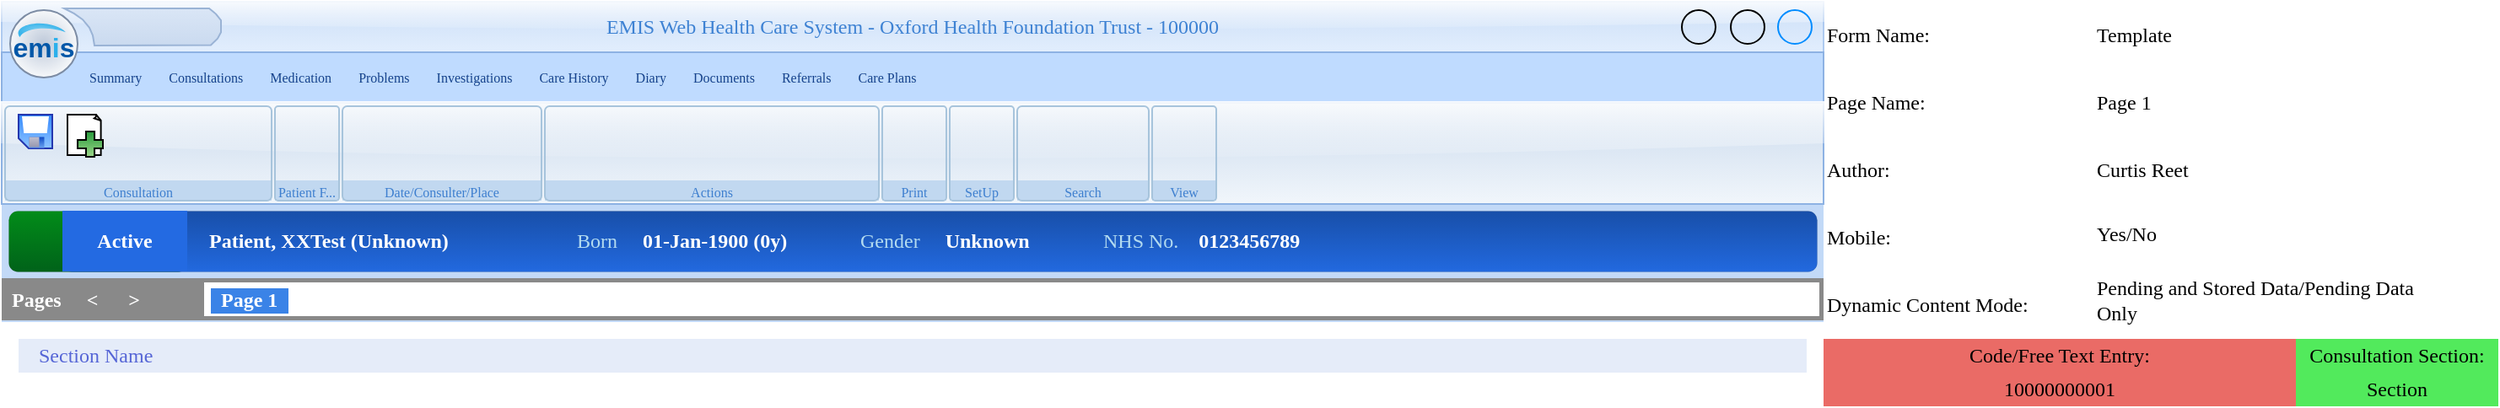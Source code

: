 <mxfile version="24.2.5" type="github">
  <diagram name="Page 1" id="IdJF57ZcMdkUgBLRM6Qn">
    <mxGraphModel dx="1434" dy="784" grid="1" gridSize="40" guides="1" tooltips="1" connect="0" arrows="0" fold="1" page="1" pageScale="1" pageWidth="1920" pageHeight="5000" background="none" math="0" shadow="0">
      <root>
        <object label="" formName="Template" author="Curtis Reet" mobile="Yes/No" dynamicContentMode="Pending and Stored Data/Pending Data Only" id="0">
          <mxCell />
        </object>
        <mxCell id="1" parent="0" />
        <object label="" tooltip="&lt;b&gt;fieldType:&lt;/b&gt; %fieldType%" placeholders="1" fieldType="FormMaster" id="MeSqUqDjV39xURzECte_-1">
          <mxCell style="fontFamily=Tahoma;group;movable=0;resizable=0;rotatable=1;deletable=1;editable=1;locked=0;connectable=1;recursiveResize=0;" parent="1" vertex="1" connectable="0">
            <mxGeometry width="1440" height="200" as="geometry" />
          </mxCell>
        </object>
        <object label="" tooltip="&lt;b&gt;fieldType:&lt;/b&gt; %fieldType%" placeholders="1" id="TwPZSNBdaBiCKJOaZcf1-34">
          <mxCell style="fontFamily=Tahoma;rounded=0;whiteSpace=wrap;html=1;fillColor=#c2d9f7;strokeColor=none;movable=0;resizable=0;rotatable=0;deletable=0;editable=0;locked=1;connectable=0;" parent="MeSqUqDjV39xURzECte_-1" vertex="1">
            <mxGeometry width="1080" height="190" as="geometry" />
          </mxCell>
        </object>
        <object label="EMIS Web Health Care System - Oxford Health Foundation Trust - 100000" tooltip="&lt;b&gt;fieldType:&lt;/b&gt; %fieldType%" placeholders="1" id="TwPZSNBdaBiCKJOaZcf1-2">
          <mxCell style="fontFamily=Tahoma;rounded=0;whiteSpace=wrap;html=1;gradientColor=#E2EEFD;fillColor=#CBDEF7;strokeColor=#aecaf0;fontColor=#3e82d3;glass=1;movable=0;resizable=0;rotatable=0;deletable=0;editable=0;locked=1;connectable=0;" parent="MeSqUqDjV39xURzECte_-1" vertex="1">
            <mxGeometry width="1080" height="30" as="geometry" />
          </mxCell>
        </object>
        <object label="&lt;font style=&quot;font-size: 8px;&quot;&gt;Summary&lt;span style=&quot;font-size: 8px;&quot;&gt;&lt;span style=&quot;font-size: 8px;&quot;&gt;&amp;nbsp;&amp;nbsp;&amp;nbsp;&amp;nbsp;&lt;/span&gt;&lt;/span&gt;&lt;span style=&quot;font-size: 8px;&quot;&gt;&lt;span style=&quot;font-size: 8px;&quot;&gt;&amp;nbsp;&amp;nbsp;&amp;nbsp;&amp;nbsp;&lt;/span&gt;&lt;/span&gt;Consultations&lt;span style=&quot;font-size: 8px;&quot;&gt;&lt;span style=&quot;font-size: 8px;&quot;&gt;&amp;nbsp;&amp;nbsp;&amp;nbsp;&amp;nbsp;&lt;/span&gt;&lt;/span&gt;&lt;span style=&quot;font-size: 8px;&quot;&gt;&lt;span style=&quot;font-size: 8px;&quot;&gt;&amp;nbsp;&amp;nbsp;&amp;nbsp;&amp;nbsp;&lt;/span&gt;&lt;/span&gt;Medication&lt;span style=&quot;font-size: 8px;&quot;&gt;&amp;nbsp;&amp;nbsp;&amp;nbsp;&amp;nbsp;&lt;/span&gt;&lt;span style=&quot;border-color: var(--border-color); font-size: 8px;&quot;&gt;&lt;span style=&quot;font-size: 8px;&quot;&gt;&amp;nbsp;&amp;nbsp;&amp;nbsp;&amp;nbsp;&lt;/span&gt;&lt;/span&gt;Problems&lt;span style=&quot;font-size: 8px;&quot;&gt;&amp;nbsp;&amp;nbsp;&amp;nbsp;&amp;nbsp;&lt;/span&gt;&lt;span style=&quot;border-color: var(--border-color); font-size: 8px;&quot;&gt;&lt;span style=&quot;font-size: 8px;&quot;&gt;&amp;nbsp;&amp;nbsp;&amp;nbsp;&amp;nbsp;&lt;/span&gt;&lt;/span&gt;Investigations&lt;span style=&quot;font-size: 8px;&quot;&gt;&amp;nbsp;&amp;nbsp;&amp;nbsp;&amp;nbsp;&lt;/span&gt;&lt;span style=&quot;border-color: var(--border-color); font-size: 8px;&quot;&gt;&lt;span style=&quot;font-size: 8px;&quot;&gt;&amp;nbsp;&amp;nbsp;&amp;nbsp;&amp;nbsp;&lt;/span&gt;&lt;/span&gt;Care History&lt;span style=&quot;font-size: 8px;&quot;&gt;&amp;nbsp;&amp;nbsp;&amp;nbsp;&amp;nbsp;&lt;/span&gt;&lt;span style=&quot;border-color: var(--border-color); font-size: 8px;&quot;&gt;&lt;span style=&quot;font-size: 8px;&quot;&gt;&amp;nbsp;&amp;nbsp;&amp;nbsp;&amp;nbsp;&lt;/span&gt;&lt;/span&gt;Diary&lt;span style=&quot;font-size: 8px;&quot;&gt;&amp;nbsp;&amp;nbsp;&amp;nbsp;&amp;nbsp;&lt;/span&gt;&lt;span style=&quot;border-color: var(--border-color); font-size: 8px;&quot;&gt;&lt;span style=&quot;font-size: 8px;&quot;&gt;&amp;nbsp;&amp;nbsp;&amp;nbsp;&amp;nbsp;&lt;/span&gt;&lt;/span&gt;Documents&lt;span style=&quot;font-size: 8px;&quot;&gt;&amp;nbsp;&amp;nbsp;&amp;nbsp;&amp;nbsp;&lt;/span&gt;&lt;span style=&quot;border-color: var(--border-color); font-size: 8px;&quot;&gt;&lt;span style=&quot;font-size: 8px;&quot;&gt;&amp;nbsp;&amp;nbsp;&amp;nbsp;&amp;nbsp;&lt;/span&gt;&lt;/span&gt;Referrals&lt;span style=&quot;white-space: pre; font-size: 8px;&quot;&gt;&amp;nbsp;&amp;nbsp;&amp;nbsp;&amp;nbsp;&lt;/span&gt;&lt;span style=&quot;border-color: var(--border-color); font-size: 8px;&quot;&gt;&lt;span style=&quot;white-space: pre; font-size: 8px;&quot;&gt;&amp;nbsp;&amp;nbsp;&amp;nbsp;&amp;nbsp;&lt;/span&gt;&lt;/span&gt;Care Plans&lt;/font&gt;" tooltip="&lt;b&gt;fieldType:&lt;/b&gt; %fieldType%" placeholders="1" id="TwPZSNBdaBiCKJOaZcf1-3">
          <mxCell style="fontFamily=Tahoma;rounded=0;whiteSpace=wrap;html=1;align=left;spacingRight=9;spacingLeft=50;fontSize=8;fillColor=#bfdbff;strokeColor=#8db2e3;fontColor=#15428b;movable=0;resizable=0;rotatable=0;deletable=0;editable=0;locked=1;connectable=0;" parent="MeSqUqDjV39xURzECte_-1" vertex="1">
            <mxGeometry y="30" width="1080" height="30" as="geometry" />
          </mxCell>
        </object>
        <object label="" tooltip="&lt;b&gt;fieldType:&lt;/b&gt; %fieldType%" placeholders="1" id="TwPZSNBdaBiCKJOaZcf1-4">
          <mxCell style="fontFamily=Tahoma;ellipse;whiteSpace=wrap;html=1;gradientColor=#f6f8fa;gradientDirection=radial;fillColor=#bdc8d9;strokeColor=#7c8ca4;movable=0;resizable=0;rotatable=0;deletable=0;editable=0;locked=1;connectable=0;" parent="MeSqUqDjV39xURzECte_-1" vertex="1">
            <mxGeometry x="5" y="5" width="40" height="40" as="geometry" />
          </mxCell>
        </object>
        <object label="" tooltip="&lt;b&gt;fieldType:&lt;/b&gt; %fieldType%" placeholders="1" id="TwPZSNBdaBiCKJOaZcf1-6">
          <mxCell style="fontFamily=Tahoma;verticalLabelPosition=bottom;verticalAlign=top;html=1;shape=mxgraph.basic.polygon;polyCoords=[[0.9,0.15],[0.93,0.32],[0.93,0.45],[0.93,0.64],[0.91,0.81],[0.87,0.99],[0.87,0.99],[0.18,1],[0.17,0.73],[0.15,0.52],[0.11,0.3],[0.06,0.14],[0,0],[0.86,0]];polyline=0;strokeColor=#9ab3d5;gradientColor=#cadaef;fillColor=#dae6f6;movable=0;resizable=0;rotatable=0;deletable=0;editable=0;locked=1;connectable=0;" parent="MeSqUqDjV39xURzECte_-1" vertex="1">
            <mxGeometry x="37" y="4" width="100" height="22" as="geometry" />
          </mxCell>
        </object>
        <object label="" tooltip="&lt;b&gt;fieldType:&lt;/b&gt; %fieldType%" placeholders="1" id="TwPZSNBdaBiCKJOaZcf1-1">
          <mxCell style="fontFamily=Tahoma;ellipse;whiteSpace=wrap;html=1;fillColor=none;strokeColor=#008cff;movable=0;resizable=0;rotatable=0;deletable=0;editable=0;locked=1;connectable=0;" parent="MeSqUqDjV39xURzECte_-1" vertex="1">
            <mxGeometry x="1053" y="5" width="20" height="20" as="geometry" />
          </mxCell>
        </object>
        <object label="" tooltip="&lt;b&gt;fieldType:&lt;/b&gt; %fieldType%" placeholders="1" id="TwPZSNBdaBiCKJOaZcf1-7">
          <mxCell style="fontFamily=Tahoma;ellipse;whiteSpace=wrap;html=1;fillColor=none;movable=0;resizable=0;rotatable=0;deletable=0;editable=0;locked=1;connectable=0;" parent="MeSqUqDjV39xURzECte_-1" vertex="1">
            <mxGeometry x="1025" y="5" width="20" height="20" as="geometry" />
          </mxCell>
        </object>
        <object label="" tooltip="&lt;b&gt;fieldType:&lt;/b&gt; %fieldType%" placeholders="1" id="TwPZSNBdaBiCKJOaZcf1-8">
          <mxCell style="fontFamily=Tahoma;ellipse;whiteSpace=wrap;html=1;fillColor=none;movable=0;resizable=0;rotatable=0;deletable=0;editable=0;locked=1;connectable=0;" parent="MeSqUqDjV39xURzECte_-1" vertex="1">
            <mxGeometry x="996" y="5" width="20" height="20" as="geometry" />
          </mxCell>
        </object>
        <object label="" tooltip="&lt;b&gt;fieldType:&lt;/b&gt; %fieldType%" placeholders="1" id="TwPZSNBdaBiCKJOaZcf1-10">
          <mxCell style="fontFamily=Tahoma;rounded=0;whiteSpace=wrap;html=1;gradientColor=#f1f6fb;fillColor=#cadaed;strokeColor=#8db2e3;shadow=0;glass=1;movable=0;resizable=0;rotatable=0;deletable=0;editable=0;locked=1;connectable=0;" parent="MeSqUqDjV39xURzECte_-1" vertex="1">
            <mxGeometry y="60" width="1080" height="60" as="geometry" />
          </mxCell>
        </object>
        <object label="" tooltip="&lt;b&gt;fieldType:&lt;/b&gt; %fieldType%" placeholders="1" id="TwPZSNBdaBiCKJOaZcf1-22">
          <mxCell style="fontFamily=Tahoma;rounded=0;whiteSpace=wrap;html=1;strokeColor=none;fillColor=#c1d8f0;movable=0;resizable=0;rotatable=0;deletable=0;editable=0;locked=1;connectable=0;" parent="MeSqUqDjV39xURzECte_-1" vertex="1">
            <mxGeometry x="162" y="106" width="38" height="12" as="geometry" />
          </mxCell>
        </object>
        <object label="" tooltip="&lt;b&gt;fieldType:&lt;/b&gt; %fieldType%" placeholders="1" id="TwPZSNBdaBiCKJOaZcf1-29">
          <mxCell style="fontFamily=Tahoma;rounded=0;whiteSpace=wrap;html=1;strokeColor=none;fillColor=#c1d8f0;movable=0;resizable=0;rotatable=0;deletable=0;editable=0;locked=1;connectable=0;" parent="MeSqUqDjV39xURzECte_-1" vertex="1">
            <mxGeometry x="2" y="106" width="158" height="12" as="geometry" />
          </mxCell>
        </object>
        <object label="Consultation" tooltip="&lt;b&gt;fieldType:&lt;/b&gt; %fieldType%" placeholders="1" id="TwPZSNBdaBiCKJOaZcf1-11">
          <mxCell style="fontFamily=Tahoma;rounded=1;whiteSpace=wrap;html=1;arcSize=5;fontSize=8;verticalAlign=bottom;fillColor=none;strokeColor=#a7c4dc;spacing=0;spacingBottom=-1;fontColor=#3e7fcf;movable=0;resizable=0;rotatable=0;deletable=0;editable=0;locked=1;connectable=0;" parent="MeSqUqDjV39xURzECte_-1" vertex="1">
            <mxGeometry x="2" y="62" width="158" height="56" as="geometry" />
          </mxCell>
        </object>
        <object label="" tooltip="&lt;b&gt;fieldType:&lt;/b&gt; %fieldType%" placeholders="1" id="TwPZSNBdaBiCKJOaZcf1-23">
          <mxCell style="fontFamily=Tahoma;rounded=0;whiteSpace=wrap;html=1;strokeColor=none;fillColor=#c1d8f0;movable=0;resizable=0;rotatable=0;deletable=0;editable=0;locked=1;connectable=0;" parent="MeSqUqDjV39xURzECte_-1" vertex="1">
            <mxGeometry x="202" y="106" width="118" height="12" as="geometry" />
          </mxCell>
        </object>
        <object label="Patient F..." tooltip="&lt;b&gt;fieldType:&lt;/b&gt; %fieldType%" placeholders="1" id="TwPZSNBdaBiCKJOaZcf1-12">
          <mxCell style="fontFamily=Tahoma;rounded=1;whiteSpace=wrap;html=1;arcSize=5;verticalAlign=bottom;fontSize=8;fillColor=none;strokeColor=#a7c4dc;spacing=0;spacingBottom=-1;fontColor=#3e7fcf;movable=0;resizable=0;rotatable=0;deletable=0;editable=0;locked=1;connectable=0;" parent="MeSqUqDjV39xURzECte_-1" vertex="1">
            <mxGeometry x="162" y="62" width="38" height="56" as="geometry" />
          </mxCell>
        </object>
        <object label="" tooltip="&lt;b&gt;fieldType:&lt;/b&gt; %fieldType%" placeholders="1" id="TwPZSNBdaBiCKJOaZcf1-24">
          <mxCell style="fontFamily=Tahoma;rounded=0;whiteSpace=wrap;html=1;strokeColor=none;fillColor=#c1d8f0;movable=0;resizable=0;rotatable=0;deletable=0;editable=0;locked=1;connectable=0;" parent="MeSqUqDjV39xURzECte_-1" vertex="1">
            <mxGeometry x="322" y="106" width="198" height="12" as="geometry" />
          </mxCell>
        </object>
        <object label="Date/Consulter/Place" tooltip="&lt;b&gt;fieldType:&lt;/b&gt; %fieldType%" placeholders="1" id="TwPZSNBdaBiCKJOaZcf1-13">
          <mxCell style="fontFamily=Tahoma;rounded=1;whiteSpace=wrap;html=1;arcSize=5;verticalAlign=bottom;fontSize=8;fillColor=none;strokeColor=#a7c4dc;spacing=0;spacingBottom=-1;fontColor=#3e7fcf;movable=0;resizable=0;rotatable=0;deletable=0;editable=0;locked=1;connectable=0;" parent="MeSqUqDjV39xURzECte_-1" vertex="1">
            <mxGeometry x="202" y="62" width="118" height="56" as="geometry" />
          </mxCell>
        </object>
        <object label="" tooltip="&lt;b&gt;fieldType:&lt;/b&gt; %fieldType%" placeholders="1" id="TwPZSNBdaBiCKJOaZcf1-25">
          <mxCell style="fontFamily=Tahoma;rounded=0;whiteSpace=wrap;html=1;strokeColor=none;fillColor=#c1d8f0;movable=0;resizable=0;rotatable=0;deletable=0;editable=0;locked=1;connectable=0;" parent="MeSqUqDjV39xURzECte_-1" vertex="1">
            <mxGeometry x="522" y="106" width="38" height="12" as="geometry" />
          </mxCell>
        </object>
        <object label="Actions" tooltip="&lt;b&gt;fieldType:&lt;/b&gt; %fieldType%" placeholders="1" id="TwPZSNBdaBiCKJOaZcf1-14">
          <mxCell style="fontFamily=Tahoma;rounded=1;whiteSpace=wrap;html=1;arcSize=5;verticalAlign=bottom;fontSize=8;fillColor=none;strokeColor=#a7c4dc;spacing=0;spacingBottom=-1;fontColor=#3e7fcf;movable=0;resizable=0;rotatable=0;deletable=0;editable=0;locked=1;connectable=0;" parent="MeSqUqDjV39xURzECte_-1" vertex="1">
            <mxGeometry x="322" y="62" width="198" height="56" as="geometry" />
          </mxCell>
        </object>
        <object label="" tooltip="&lt;b&gt;fieldType:&lt;/b&gt; %fieldType%" placeholders="1" id="TwPZSNBdaBiCKJOaZcf1-26">
          <mxCell style="fontFamily=Tahoma;rounded=0;whiteSpace=wrap;html=1;strokeColor=none;fillColor=#c1d8f0;movable=0;resizable=0;rotatable=0;deletable=0;editable=0;locked=1;connectable=0;" parent="MeSqUqDjV39xURzECte_-1" vertex="1">
            <mxGeometry x="562" y="106" width="38" height="12" as="geometry" />
          </mxCell>
        </object>
        <object label="" tooltip="&lt;b&gt;fieldType:&lt;/b&gt; %fieldType%" placeholders="1" id="TwPZSNBdaBiCKJOaZcf1-27">
          <mxCell style="fontFamily=Tahoma;rounded=0;whiteSpace=wrap;html=1;strokeColor=none;fillColor=#c1d8f0;movable=0;resizable=0;rotatable=0;deletable=0;editable=0;locked=1;connectable=0;" parent="MeSqUqDjV39xURzECte_-1" vertex="1">
            <mxGeometry x="602" y="106" width="78" height="12" as="geometry" />
          </mxCell>
        </object>
        <object label="Print" tooltip="&lt;b&gt;fieldType:&lt;/b&gt; %fieldType%" placeholders="1" id="TwPZSNBdaBiCKJOaZcf1-15">
          <mxCell style="fontFamily=Tahoma;rounded=1;whiteSpace=wrap;html=1;arcSize=5;verticalAlign=bottom;fontSize=8;fillColor=none;strokeColor=#a7c4dc;spacing=0;spacingBottom=-1;fontColor=#3e7fcf;movable=0;resizable=0;rotatable=0;deletable=0;editable=0;locked=1;connectable=0;" parent="MeSqUqDjV39xURzECte_-1" vertex="1">
            <mxGeometry x="522" y="62" width="38" height="56" as="geometry" />
          </mxCell>
        </object>
        <object label="" tooltip="&lt;b&gt;fieldType:&lt;/b&gt; %fieldType%" placeholders="1" id="TwPZSNBdaBiCKJOaZcf1-28">
          <mxCell style="fontFamily=Tahoma;rounded=0;whiteSpace=wrap;html=1;strokeColor=none;fillColor=#c1d8f0;movable=0;resizable=0;rotatable=0;deletable=0;editable=0;locked=1;connectable=0;" parent="MeSqUqDjV39xURzECte_-1" vertex="1">
            <mxGeometry x="682" y="106" width="38" height="12" as="geometry" />
          </mxCell>
        </object>
        <object label="SetUp" tooltip="&lt;b&gt;fieldType:&lt;/b&gt; %fieldType%" placeholders="1" id="TwPZSNBdaBiCKJOaZcf1-16">
          <mxCell style="fontFamily=Tahoma;rounded=1;whiteSpace=wrap;html=1;arcSize=5;verticalAlign=bottom;fontSize=8;fillColor=none;strokeColor=#a7c4dc;spacing=0;spacingBottom=-1;fontColor=#3e7fcf;movable=0;resizable=0;rotatable=0;deletable=0;editable=0;locked=1;connectable=0;" parent="MeSqUqDjV39xURzECte_-1" vertex="1">
            <mxGeometry x="562" y="62" width="38" height="56" as="geometry" />
          </mxCell>
        </object>
        <object label="Search" tooltip="&lt;b&gt;fieldType:&lt;/b&gt; %fieldType%" placeholders="1" id="TwPZSNBdaBiCKJOaZcf1-17">
          <mxCell style="fontFamily=Tahoma;rounded=1;whiteSpace=wrap;html=1;arcSize=5;verticalAlign=bottom;fontSize=8;fillColor=none;strokeColor=#a7c4dc;spacing=0;spacingBottom=-1;fontColor=#3e7fcf;movable=0;resizable=0;rotatable=0;deletable=0;editable=0;locked=1;connectable=0;" parent="MeSqUqDjV39xURzECte_-1" vertex="1">
            <mxGeometry x="602" y="62" width="78" height="56" as="geometry" />
          </mxCell>
        </object>
        <object label="View" tooltip="&lt;b&gt;fieldType:&lt;/b&gt; %fieldType%" placeholders="1" id="TwPZSNBdaBiCKJOaZcf1-18">
          <mxCell style="fontFamily=Tahoma;rounded=1;whiteSpace=wrap;html=1;arcSize=5;verticalAlign=bottom;fontSize=8;fillColor=none;strokeColor=#a7c4dc;spacing=0;spacingBottom=-1;fontColor=#3e7fcf;movable=0;resizable=0;rotatable=0;deletable=0;editable=0;locked=1;connectable=0;" parent="MeSqUqDjV39xURzECte_-1" vertex="1">
            <mxGeometry x="682" y="62" width="38" height="56" as="geometry" />
          </mxCell>
        </object>
        <object label="" tooltip="&lt;b&gt;fieldType:&lt;/b&gt; %fieldType%" placeholders="1" id="TwPZSNBdaBiCKJOaZcf1-30">
          <mxCell style="fontFamily=Tahoma;rounded=1;whiteSpace=wrap;html=1;gradientColor=#006219;fillColor=#028c19;strokeWidth=0;perimeterSpacing=0;movable=0;resizable=0;rotatable=0;deletable=0;editable=0;locked=1;connectable=0;" parent="MeSqUqDjV39xURzECte_-1" vertex="1">
            <mxGeometry x="4" y="124" width="106" height="36" as="geometry" />
          </mxCell>
        </object>
        <object label="" tooltip="&lt;b&gt;fieldType:&lt;/b&gt; %fieldType%" placeholders="1" id="TwPZSNBdaBiCKJOaZcf1-31">
          <mxCell style="fontFamily=Tahoma;rounded=1;whiteSpace=wrap;html=1;gradientColor=#2269df;fillColor=#184fa9;strokeWidth=0;perimeterSpacing=0;movable=0;resizable=0;rotatable=0;deletable=0;editable=0;locked=1;connectable=0;" parent="MeSqUqDjV39xURzECte_-1" vertex="1">
            <mxGeometry x="36" y="124" width="1040" height="36" as="geometry" />
          </mxCell>
        </object>
        <object label="&lt;font color=&quot;#ffffff&quot;&gt;Active&lt;/font&gt;" tooltip="&lt;b&gt;fieldType:&lt;/b&gt; %fieldType%" placeholders="1" id="TwPZSNBdaBiCKJOaZcf1-32">
          <mxCell style="fontFamily=Tahoma;rounded=0;whiteSpace=wrap;html=1;strokeColor=none;fillColor=#236ae2;fontStyle=1;movable=0;resizable=0;rotatable=0;deletable=0;editable=0;locked=1;connectable=0;" parent="MeSqUqDjV39xURzECte_-1" vertex="1">
            <mxGeometry x="36" y="124" width="74" height="36" as="geometry" />
          </mxCell>
        </object>
        <object label="" tooltip="&lt;b&gt;fieldType:&lt;/b&gt; %fieldType%" placeholders="1" id="TwPZSNBdaBiCKJOaZcf1-33">
          <mxCell style="fontFamily=Tahoma;rounded=0;whiteSpace=wrap;html=1;fillColor=#898989;strokeColor=none;fontColor=#FFFFFF;movable=0;resizable=0;rotatable=0;deletable=0;editable=0;locked=1;connectable=0;" parent="MeSqUqDjV39xURzECte_-1" vertex="1">
            <mxGeometry y="164" width="1080" height="25" as="geometry" />
          </mxCell>
        </object>
        <object label="&amp;nbsp; %page%&amp;nbsp;&amp;nbsp;" tooltip="&lt;b&gt;fieldType:&lt;/b&gt; %fieldType%" placeholders="1" id="TwPZSNBdaBiCKJOaZcf1-35">
          <mxCell style="fontFamily=Tahoma;rounded=0;whiteSpace=wrap;html=1;strokeColor=none;align=left;labelBackgroundColor=#3a83e7;fontColor=#ffffff;fontStyle=1;spacing=4;movable=0;resizable=0;rotatable=0;deletable=0;editable=0;locked=1;connectable=0;" parent="MeSqUqDjV39xURzECte_-1" vertex="1">
            <mxGeometry x="120" y="166.5" width="957.5" height="20" as="geometry" />
          </mxCell>
        </object>
        <object label="Form Name:" tooltip="&lt;b&gt;fieldType:&lt;/b&gt; %fieldType%" placeholders="1" id="TwPZSNBdaBiCKJOaZcf1-36">
          <mxCell style="fontFamily=Tahoma;text;html=1;strokeColor=none;fillColor=none;align=left;verticalAlign=middle;whiteSpace=wrap;rounded=0;" parent="MeSqUqDjV39xURzECte_-1" vertex="1">
            <mxGeometry x="1080" width="160" height="40" as="geometry" />
          </mxCell>
        </object>
        <object placeholder="formName" placeholders="1" label="Template" id="TwPZSNBdaBiCKJOaZcf1-37">
          <mxCell style="fontFamily=Tahoma;text;html=1;strokeColor=none;fillColor=none;align=left;verticalAlign=middle;whiteSpace=wrap;rounded=0;glass=0;" parent="MeSqUqDjV39xURzECte_-1" vertex="1">
            <mxGeometry x="1240" width="200" height="40" as="geometry" />
          </mxCell>
        </object>
        <object label="Page Name:" tooltip="&lt;b&gt;fieldType:&lt;/b&gt; %fieldType%" placeholders="1" id="TwPZSNBdaBiCKJOaZcf1-38">
          <mxCell style="fontFamily=Tahoma;text;html=1;strokeColor=none;fillColor=none;align=left;verticalAlign=middle;whiteSpace=wrap;rounded=0;" parent="MeSqUqDjV39xURzECte_-1" vertex="1">
            <mxGeometry x="1080" y="40" width="160" height="40" as="geometry" />
          </mxCell>
        </object>
        <object placeholders="1" label="%page%" id="TwPZSNBdaBiCKJOaZcf1-39">
          <mxCell style="fontFamily=Tahoma;text;html=1;strokeColor=none;fillColor=none;align=left;verticalAlign=middle;whiteSpace=wrap;rounded=0;glass=0;movable=1;resizable=1;rotatable=1;deletable=1;editable=1;locked=0;connectable=1;" parent="MeSqUqDjV39xURzECte_-1" vertex="1">
            <mxGeometry x="1240" y="40" width="200" height="40" as="geometry" />
          </mxCell>
        </object>
        <object label="&lt;font color=&quot;#ffffff&quot;&gt;Patient, XXTest (Unknown)&lt;/font&gt;" tooltip="&lt;b&gt;fieldType:&lt;/b&gt; %fieldType%" placeholders="1" id="z5nmdul99bLV8xO7L-LQ-2">
          <mxCell style="fontFamily=Tahoma;text;html=1;strokeColor=none;fillColor=none;align=left;verticalAlign=middle;whiteSpace=wrap;rounded=0;fontStyle=1;movable=0;resizable=0;rotatable=0;deletable=0;editable=0;locked=1;connectable=0;" parent="MeSqUqDjV39xURzECte_-1" vertex="1">
            <mxGeometry x="121" y="133.5" width="170" height="17" as="geometry" />
          </mxCell>
        </object>
        <object label="&lt;span style=&quot;font-weight: normal;&quot;&gt;&lt;font color=&quot;#b3dbf0&quot;&gt;Born&amp;nbsp; &amp;nbsp; &amp;nbsp;&lt;/font&gt;&lt;/span&gt;&lt;font color=&quot;#ffffff&quot;&gt;01-Jan-1900 (0y)&lt;/font&gt;&lt;span style=&quot;color: rgb(255, 255, 255); white-space: pre;&quot;&gt;&#x9;&lt;span style=&quot;white-space: pre;&quot;&gt;&#x9;&lt;/span&gt;&lt;/span&gt;&lt;span style=&quot;font-weight: normal;&quot;&gt;&lt;font color=&quot;#b3dbf0&quot;&gt;Gender&amp;nbsp; &amp;nbsp; &amp;nbsp;&lt;/font&gt;&lt;/span&gt;&lt;font color=&quot;#ffffff&quot;&gt;Unknown&lt;/font&gt;&lt;span style=&quot;color: rgb(255, 255, 255); white-space: pre;&quot;&gt;&#x9;&lt;span style=&quot;white-space: pre;&quot;&gt;&#x9;&lt;/span&gt;&lt;/span&gt;&lt;span style=&quot;font-weight: normal;&quot;&gt;&lt;font color=&quot;#b3dbf0&quot;&gt;NHS No.&amp;nbsp; &amp;nbsp;&amp;nbsp;&lt;/font&gt;&lt;/span&gt;&lt;font color=&quot;#ffffff&quot;&gt;0123456789&lt;/font&gt;" tooltip="&lt;b&gt;fieldType:&lt;/b&gt; %fieldType%" placeholders="1" id="z5nmdul99bLV8xO7L-LQ-3">
          <mxCell style="fontFamily=Tahoma;text;html=1;strokeColor=none;fillColor=none;align=left;verticalAlign=middle;whiteSpace=wrap;rounded=0;fontStyle=1;movable=0;resizable=0;rotatable=0;deletable=0;editable=0;locked=1;connectable=0;" parent="MeSqUqDjV39xURzECte_-1" vertex="1">
            <mxGeometry x="339.25" y="133.5" width="511.75" height="17" as="geometry" />
          </mxCell>
        </object>
        <object label="&lt;font color=&quot;#0057a8&quot; style=&quot;font-size: 16px;&quot;&gt;em&lt;/font&gt;&lt;font color=&quot;#2cb0eb&quot; style=&quot;font-size: 16px;&quot;&gt;i&lt;/font&gt;&lt;font color=&quot;#0057a8&quot; style=&quot;font-size: 16px;&quot;&gt;s&lt;/font&gt;" tooltip="&lt;b&gt;fieldType:&lt;/b&gt; %fieldType%" placeholders="1" id="z5nmdul99bLV8xO7L-LQ-5">
          <mxCell style="fontFamily=Arimo;text;html=1;strokeColor=none;fillColor=none;align=center;verticalAlign=middle;whiteSpace=wrap;rounded=0;fontSize=16;fontStyle=1;movable=0;resizable=0;rotatable=0;deletable=0;editable=0;locked=1;connectable=0;fontSource=https%3A%2F%2Ffonts.googleapis.com%2Fcss%3Ffamily%3DArimo;" parent="MeSqUqDjV39xURzECte_-1" vertex="1">
            <mxGeometry x="10" y="22" width="30" height="10" as="geometry" />
          </mxCell>
        </object>
        <object label="" tooltip="&lt;b&gt;fieldType:&lt;/b&gt; %fieldType%" placeholders="1" id="z5nmdul99bLV8xO7L-LQ-7">
          <mxCell style="fontFamily=Tahoma;verticalLabelPosition=bottom;verticalAlign=top;html=1;shape=mxgraph.basic.moon;flipV=0;flipH=0;rotation=95;strokeColor=none;gradientColor=#3ab5eb;gradientDirection=radial;fillColor=#89d2f2;movable=0;resizable=0;rotatable=0;deletable=0;editable=0;locked=1;connectable=0;" parent="MeSqUqDjV39xURzECte_-1" vertex="1">
            <mxGeometry x="18" y="2" width="10" height="30" as="geometry" />
          </mxCell>
        </object>
        <object label="&lt;font color=&quot;#ffffff&quot;&gt;Pages&amp;nbsp; &amp;nbsp; &amp;nbsp;&lt;font face=&quot;Verdana&quot;&gt;&amp;lt;&amp;nbsp; &amp;nbsp; &amp;nbsp; &amp;gt;&lt;/font&gt;&lt;/font&gt;" tooltip="&lt;b&gt;fieldType:&lt;/b&gt; %fieldType%" placeholders="1" id="z5nmdul99bLV8xO7L-LQ-11">
          <mxCell style="fontFamily=Tahoma;text;html=1;strokeColor=none;fillColor=none;align=left;verticalAlign=middle;whiteSpace=wrap;rounded=0;fontStyle=1;movable=0;resizable=0;rotatable=0;deletable=0;editable=0;locked=1;connectable=0;" parent="MeSqUqDjV39xURzECte_-1" vertex="1">
            <mxGeometry x="4" y="168" width="170" height="17" as="geometry" />
          </mxCell>
        </object>
        <object label="" tooltip="&lt;b&gt;fieldType:&lt;/b&gt; %fieldType%" placeholders="1" id="MeSqUqDjV39xURzECte_-3">
          <mxCell style="fontFamily=Tahoma;whiteSpace=wrap;html=1;shape=mxgraph.basic.document;movable=0;resizable=0;rotatable=0;deletable=0;editable=0;locked=1;connectable=0;" parent="MeSqUqDjV39xURzECte_-1" vertex="1">
            <mxGeometry x="39" y="67" width="20" height="24" as="geometry" />
          </mxCell>
        </object>
        <object label="" tooltip="&lt;b&gt;fieldType:&lt;/b&gt; %fieldType%" placeholders="1" id="MeSqUqDjV39xURzECte_-4">
          <mxCell style="fontFamily=Tahoma;shape=cross;whiteSpace=wrap;html=1;size=0.336;gradientColor=#9cd589;fillColor=#269b3b;movable=0;resizable=0;rotatable=0;deletable=0;editable=0;locked=1;connectable=0;" parent="MeSqUqDjV39xURzECte_-1" vertex="1">
            <mxGeometry x="45" y="77" width="15" height="15" as="geometry" />
          </mxCell>
        </object>
        <object label="" tooltip="&lt;b&gt;fieldType:&lt;/b&gt; %fieldType%" placeholders="1" id="MeSqUqDjV39xURzECte_-5">
          <mxCell style="fontFamily=Tahoma;shape=card;whiteSpace=wrap;html=1;flipV=1;size=6;gradientColor=#3388ff;fillColor=#8ec5ff;strokeColor=#2437af;movable=0;resizable=0;rotatable=0;deletable=0;editable=0;locked=1;connectable=0;" parent="MeSqUqDjV39xURzECte_-1" vertex="1">
            <mxGeometry x="10" y="67" width="20" height="20" as="geometry" />
          </mxCell>
        </object>
        <object label="" tooltip="&lt;b&gt;fieldType:&lt;/b&gt; %fieldType%" placeholders="1" id="Pp4qKzhGQ8vHZ0xazVb3-1030">
          <mxCell style="fontFamily=Tahoma;rounded=0;whiteSpace=wrap;html=1;strokeColor=none;gradientColor=#69a3f0;fillColor=#0f4bc5;strokeWidth=0.5;perimeterSpacing=10;movable=0;resizable=0;rotatable=0;deletable=0;editable=0;locked=1;connectable=0;" parent="MeSqUqDjV39xURzECte_-1" vertex="1">
            <mxGeometry x="16" y="80" width="9" height="6.5" as="geometry" />
          </mxCell>
        </object>
        <object label="" tooltip="&lt;b&gt;fieldType:&lt;/b&gt; %fieldType%" placeholders="1" id="Pp4qKzhGQ8vHZ0xazVb3-1031">
          <mxCell style="fontFamily=Tahoma;rounded=0;whiteSpace=wrap;html=1;strokeColor=none;gradientColor=#9898af;fillColor=#bfbfcf;movable=0;resizable=0;rotatable=0;deletable=0;editable=0;locked=1;connectable=0;" parent="MeSqUqDjV39xURzECte_-1" vertex="1">
            <mxGeometry x="16.25" y="80.25" width="6" height="6" as="geometry" />
          </mxCell>
        </object>
        <object label="" tooltip="&lt;b&gt;fieldType:&lt;/b&gt; %fieldType%" placeholders="1" id="Pp4qKzhGQ8vHZ0xazVb3-1032">
          <mxCell style="fontFamily=Tahoma;shape=trapezoid;perimeter=trapezoidPerimeter;whiteSpace=wrap;html=1;fixedSize=1;flipH=0;flipV=1;size=1.167;strokeColor=none;movable=0;resizable=0;rotatable=0;deletable=0;editable=0;locked=1;connectable=0;" parent="MeSqUqDjV39xURzECte_-1" vertex="1">
            <mxGeometry x="12" y="68" width="16" height="10" as="geometry" />
          </mxCell>
        </object>
        <object label="Author:" tooltip="&lt;b&gt;fieldType:&lt;/b&gt; %fieldType%" placeholders="1" id="Pp4qKzhGQ8vHZ0xazVb3-1033">
          <mxCell style="fontFamily=Tahoma;text;html=1;strokeColor=none;fillColor=none;align=left;verticalAlign=middle;whiteSpace=wrap;rounded=0;" parent="MeSqUqDjV39xURzECte_-1" vertex="1">
            <mxGeometry x="1080" y="80" width="160" height="40" as="geometry" />
          </mxCell>
        </object>
        <object placeholder="author" placeholders="1" id="Pp4qKzhGQ8vHZ0xazVb3-1034">
          <mxCell style="fontFamily=Tahoma;text;html=1;strokeColor=none;fillColor=none;align=left;verticalAlign=middle;whiteSpace=wrap;rounded=0;glass=0;" parent="MeSqUqDjV39xURzECte_-1" vertex="1">
            <mxGeometry x="1240" y="80" width="200" height="40" as="geometry" />
          </mxCell>
        </object>
        <object label="Mobile:" tooltip="&lt;b&gt;fieldType:&lt;/b&gt; %fieldType%" placeholders="1" id="U6L3AmuIjdlOFIYLOf1O-3">
          <mxCell style="fontFamily=Tahoma;text;html=1;strokeColor=none;fillColor=none;align=left;verticalAlign=middle;whiteSpace=wrap;rounded=0;" parent="MeSqUqDjV39xURzECte_-1" vertex="1">
            <mxGeometry x="1080" y="120" width="160" height="40" as="geometry" />
          </mxCell>
        </object>
        <object placeholder="mobile" placeholders="1" label="Yes/No" id="U6L3AmuIjdlOFIYLOf1O-4">
          <mxCell style="fontFamily=Tahoma;text;html=1;strokeColor=none;fillColor=none;align=left;verticalAlign=middle;whiteSpace=wrap;rounded=0;glass=0;" parent="MeSqUqDjV39xURzECte_-1" vertex="1">
            <mxGeometry x="1240" y="118" width="200" height="40" as="geometry" />
          </mxCell>
        </object>
        <object label="Dynamic Content Mode:" tooltip="&lt;b&gt;fieldType:&lt;/b&gt; %fieldType%" placeholders="1" id="IPUEVnua3oA1jlcThNDc-10">
          <mxCell style="fontFamily=Tahoma;text;html=1;strokeColor=none;fillColor=none;align=left;verticalAlign=middle;whiteSpace=wrap;rounded=0;" parent="MeSqUqDjV39xURzECte_-1" vertex="1">
            <mxGeometry x="1080" y="160" width="160" height="40" as="geometry" />
          </mxCell>
        </object>
        <object placeholder="dynamicContentMode" placeholders="1" label="Pending and Stored Data/Pending Data Only123123" id="IPUEVnua3oA1jlcThNDc-11">
          <mxCell style="fontFamily=Tahoma;text;html=1;strokeColor=none;fillColor=none;align=left;verticalAlign=middle;whiteSpace=wrap;rounded=0;glass=0;" parent="MeSqUqDjV39xURzECte_-1" vertex="1">
            <mxGeometry x="1240" y="156.5" width="200" height="40" as="geometry" />
          </mxCell>
        </object>
        <object label="" fieldType="Section" id="pWkFEVKfPgUAjw56LLLz-1">
          <mxCell style="fontFamily=Tahoma;group;fillColor=default;recursiveResize=0;" parent="1" vertex="1" connectable="0">
            <mxGeometry y="200" width="1480" height="40" as="geometry" />
          </mxCell>
        </object>
        <object label="Section Name" tooltip="&lt;b&gt;fieldType:&lt;/b&gt; %fieldType%" placeholders="1" id="pWkFEVKfPgUAjw56LLLz-2">
          <mxCell style="fontFamily=Tahoma;rounded=0;whiteSpace=wrap;html=1;strokeColor=none;fillColor=#e5ecf9;align=left;fontColor=#5565d6;spacingLeft=10;movable=0;resizable=0;" parent="pWkFEVKfPgUAjw56LLLz-1" vertex="1">
            <mxGeometry x="10" width="1060" height="20" as="geometry" />
          </mxCell>
        </object>
        <object label="Code/Free Text Entry:" tooltip="&lt;b&gt;fieldType:&lt;/b&gt; %fieldType%" placeholders="1" id="pWkFEVKfPgUAjw56LLLz-3">
          <mxCell style="fontFamily=Tahoma;text;html=1;strokeColor=none;fillColor=#EA6B66;align=center;verticalAlign=middle;whiteSpace=wrap;rounded=0;movable=1;resizable=1;rotatable=1;deletable=1;editable=1;locked=0;connectable=1;" parent="pWkFEVKfPgUAjw56LLLz-1" vertex="1">
            <mxGeometry x="1080" width="280" height="20" as="geometry" />
          </mxCell>
        </object>
        <object label="10000000001" tooltip="&lt;b&gt;fieldType:&lt;/b&gt; %fieldType%" placeholders="1" id="pWkFEVKfPgUAjw56LLLz-4">
          <mxCell style="fontFamily=Tahoma;text;html=1;strokeColor=none;fillColor=#EA6B66;align=center;verticalAlign=middle;whiteSpace=wrap;rounded=0;movable=1;resizable=1;rotatable=1;deletable=1;editable=1;locked=0;connectable=1;" parent="pWkFEVKfPgUAjw56LLLz-1" vertex="1">
            <mxGeometry x="1080" y="20" width="280" height="20" as="geometry" />
          </mxCell>
        </object>
        <mxCell id="n24ZBPXNXfvpY4EvDFno-1" value="" style="group" vertex="1" connectable="0" parent="pWkFEVKfPgUAjw56LLLz-1">
          <mxGeometry x="1360" width="120" height="40" as="geometry" />
        </mxCell>
        <object label="Consultation Section:" placeholders="1" id="n24ZBPXNXfvpY4EvDFno-2">
          <mxCell style="fontFamily=Tahoma;text;html=1;strokeColor=none;fillColor=#52EA5C;align=center;verticalAlign=middle;whiteSpace=wrap;rounded=0;movable=0;resizable=0;rotatable=0;deletable=0;editable=0;locked=1;connectable=0;" vertex="1" parent="n24ZBPXNXfvpY4EvDFno-1">
            <mxGeometry width="120" height="20" as="geometry" />
          </mxCell>
        </object>
        <object label="Section" placeholders="1" id="n24ZBPXNXfvpY4EvDFno-3">
          <mxCell style="fontFamily=Tahoma;text;html=1;strokeColor=none;fillColor=#52EA5C;align=center;verticalAlign=middle;whiteSpace=wrap;rounded=0;movable=1;resizable=1;rotatable=1;deletable=1;editable=1;locked=0;connectable=1;" vertex="1" parent="n24ZBPXNXfvpY4EvDFno-1">
            <mxGeometry y="20" width="120" height="20" as="geometry" />
          </mxCell>
        </object>
      </root>
    </mxGraphModel>
  </diagram>
</mxfile>
